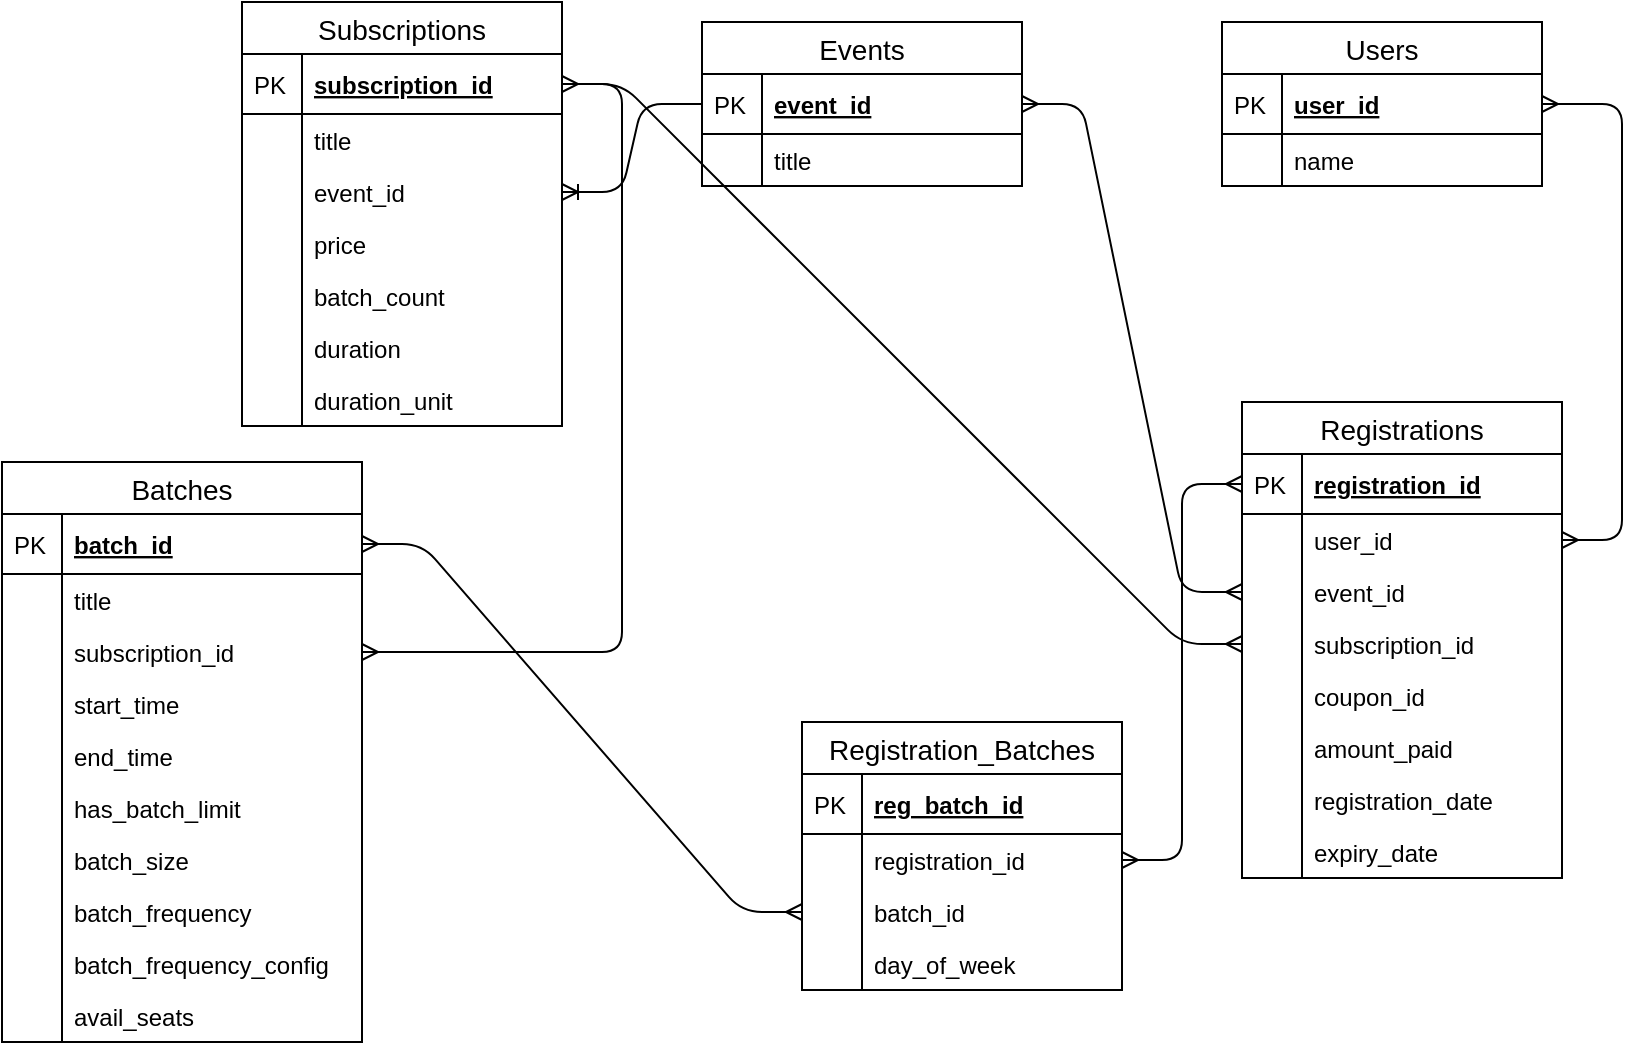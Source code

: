 <mxfile version="13.0.3" type="device"><diagram id="VNx3o8NGWWtW-3iLNyBK" name="Page-1"><mxGraphModel dx="994" dy="468" grid="1" gridSize="10" guides="1" tooltips="1" connect="1" arrows="1" fold="1" page="1" pageScale="1" pageWidth="850" pageHeight="1100" math="0" shadow="0"><root><mxCell id="0"/><mxCell id="1" parent="0"/><mxCell id="lC_91HsrTGLzkvgohwc1-73" value="" style="edgeStyle=entityRelationEdgeStyle;fontSize=12;html=1;endArrow=ERoneToMany;" parent="1" source="lC_91HsrTGLzkvgohwc1-39" target="lC_91HsrTGLzkvgohwc1-63" edge="1"><mxGeometry width="100" height="100" relative="1" as="geometry"><mxPoint x="50" y="70" as="sourcePoint"/><mxPoint x="30" y="290" as="targetPoint"/></mxGeometry></mxCell><mxCell id="lC_91HsrTGLzkvgohwc1-92" value="" style="edgeStyle=entityRelationEdgeStyle;fontSize=12;html=1;endArrow=ERmany;" parent="1" source="lC_91HsrTGLzkvgohwc1-57" target="lC_91HsrTGLzkvgohwc1-89" edge="1"><mxGeometry width="100" height="100" relative="1" as="geometry"><mxPoint x="250" y="321" as="sourcePoint"/><mxPoint x="400" y="300" as="targetPoint"/></mxGeometry></mxCell><mxCell id="lC_91HsrTGLzkvgohwc1-74" value="Batches" style="swimlane;fontStyle=0;childLayout=stackLayout;horizontal=1;startSize=26;horizontalStack=0;resizeParent=1;resizeParentMax=0;resizeLast=0;collapsible=1;marginBottom=0;align=center;fontSize=14;" parent="1" vertex="1"><mxGeometry x="20" y="260" width="180" height="290" as="geometry"/></mxCell><mxCell id="lC_91HsrTGLzkvgohwc1-75" value="batch_id" style="shape=partialRectangle;top=0;left=0;right=0;bottom=1;align=left;verticalAlign=middle;fillColor=none;spacingLeft=34;spacingRight=4;overflow=hidden;rotatable=0;points=[[0,0.5],[1,0.5]];portConstraint=eastwest;dropTarget=0;fontStyle=5;fontSize=12;" parent="lC_91HsrTGLzkvgohwc1-74" vertex="1"><mxGeometry y="26" width="180" height="30" as="geometry"/></mxCell><mxCell id="lC_91HsrTGLzkvgohwc1-76" value="PK" style="shape=partialRectangle;top=0;left=0;bottom=0;fillColor=none;align=left;verticalAlign=middle;spacingLeft=4;spacingRight=4;overflow=hidden;rotatable=0;points=[];portConstraint=eastwest;part=1;fontSize=12;" parent="lC_91HsrTGLzkvgohwc1-75" vertex="1" connectable="0"><mxGeometry width="30" height="30" as="geometry"/></mxCell><mxCell id="lC_91HsrTGLzkvgohwc1-77" value="title" style="shape=partialRectangle;top=0;left=0;right=0;bottom=0;align=left;verticalAlign=top;fillColor=none;spacingLeft=34;spacingRight=4;overflow=hidden;rotatable=0;points=[[0,0.5],[1,0.5]];portConstraint=eastwest;dropTarget=0;fontSize=12;" parent="lC_91HsrTGLzkvgohwc1-74" vertex="1"><mxGeometry y="56" width="180" height="26" as="geometry"/></mxCell><mxCell id="lC_91HsrTGLzkvgohwc1-78" value="" style="shape=partialRectangle;top=0;left=0;bottom=0;fillColor=none;align=left;verticalAlign=top;spacingLeft=4;spacingRight=4;overflow=hidden;rotatable=0;points=[];portConstraint=eastwest;part=1;fontSize=12;" parent="lC_91HsrTGLzkvgohwc1-77" vertex="1" connectable="0"><mxGeometry width="30" height="26" as="geometry"/></mxCell><mxCell id="lC_91HsrTGLzkvgohwc1-89" value="subscription_id" style="shape=partialRectangle;top=0;left=0;right=0;bottom=0;align=left;verticalAlign=top;fillColor=none;spacingLeft=34;spacingRight=4;overflow=hidden;rotatable=0;points=[[0,0.5],[1,0.5]];portConstraint=eastwest;dropTarget=0;fontSize=12;" parent="lC_91HsrTGLzkvgohwc1-74" vertex="1"><mxGeometry y="82" width="180" height="26" as="geometry"/></mxCell><mxCell id="lC_91HsrTGLzkvgohwc1-90" value="" style="shape=partialRectangle;top=0;left=0;bottom=0;fillColor=none;align=left;verticalAlign=top;spacingLeft=4;spacingRight=4;overflow=hidden;rotatable=0;points=[];portConstraint=eastwest;part=1;fontSize=12;" parent="lC_91HsrTGLzkvgohwc1-89" vertex="1" connectable="0"><mxGeometry width="30" height="26" as="geometry"/></mxCell><mxCell id="lC_91HsrTGLzkvgohwc1-81" value="start_time" style="shape=partialRectangle;top=0;left=0;right=0;bottom=0;align=left;verticalAlign=top;fillColor=none;spacingLeft=34;spacingRight=4;overflow=hidden;rotatable=0;points=[[0,0.5],[1,0.5]];portConstraint=eastwest;dropTarget=0;fontSize=12;" parent="lC_91HsrTGLzkvgohwc1-74" vertex="1"><mxGeometry y="108" width="180" height="26" as="geometry"/></mxCell><mxCell id="lC_91HsrTGLzkvgohwc1-82" value="" style="shape=partialRectangle;top=0;left=0;bottom=0;fillColor=none;align=left;verticalAlign=top;spacingLeft=4;spacingRight=4;overflow=hidden;rotatable=0;points=[];portConstraint=eastwest;part=1;fontSize=12;" parent="lC_91HsrTGLzkvgohwc1-81" vertex="1" connectable="0"><mxGeometry width="30" height="26" as="geometry"/></mxCell><mxCell id="lC_91HsrTGLzkvgohwc1-83" value="end_time" style="shape=partialRectangle;top=0;left=0;right=0;bottom=0;align=left;verticalAlign=top;fillColor=none;spacingLeft=34;spacingRight=4;overflow=hidden;rotatable=0;points=[[0,0.5],[1,0.5]];portConstraint=eastwest;dropTarget=0;fontSize=12;" parent="lC_91HsrTGLzkvgohwc1-74" vertex="1"><mxGeometry y="134" width="180" height="26" as="geometry"/></mxCell><mxCell id="lC_91HsrTGLzkvgohwc1-84" value="" style="shape=partialRectangle;top=0;left=0;bottom=0;fillColor=none;align=left;verticalAlign=top;spacingLeft=4;spacingRight=4;overflow=hidden;rotatable=0;points=[];portConstraint=eastwest;part=1;fontSize=12;" parent="lC_91HsrTGLzkvgohwc1-83" vertex="1" connectable="0"><mxGeometry width="30" height="26" as="geometry"/></mxCell><mxCell id="lC_91HsrTGLzkvgohwc1-85" value="has_batch_limit" style="shape=partialRectangle;top=0;left=0;right=0;bottom=0;align=left;verticalAlign=top;fillColor=none;spacingLeft=34;spacingRight=4;overflow=hidden;rotatable=0;points=[[0,0.5],[1,0.5]];portConstraint=eastwest;dropTarget=0;fontSize=12;" parent="lC_91HsrTGLzkvgohwc1-74" vertex="1"><mxGeometry y="160" width="180" height="26" as="geometry"/></mxCell><mxCell id="lC_91HsrTGLzkvgohwc1-86" value="" style="shape=partialRectangle;top=0;left=0;bottom=0;fillColor=none;align=left;verticalAlign=top;spacingLeft=4;spacingRight=4;overflow=hidden;rotatable=0;points=[];portConstraint=eastwest;part=1;fontSize=12;" parent="lC_91HsrTGLzkvgohwc1-85" vertex="1" connectable="0"><mxGeometry width="30" height="26" as="geometry"/></mxCell><mxCell id="lC_91HsrTGLzkvgohwc1-87" value="batch_size" style="shape=partialRectangle;top=0;left=0;right=0;bottom=0;align=left;verticalAlign=top;fillColor=none;spacingLeft=34;spacingRight=4;overflow=hidden;rotatable=0;points=[[0,0.5],[1,0.5]];portConstraint=eastwest;dropTarget=0;fontSize=12;" parent="lC_91HsrTGLzkvgohwc1-74" vertex="1"><mxGeometry y="186" width="180" height="26" as="geometry"/></mxCell><mxCell id="lC_91HsrTGLzkvgohwc1-88" value="" style="shape=partialRectangle;top=0;left=0;bottom=0;fillColor=none;align=left;verticalAlign=top;spacingLeft=4;spacingRight=4;overflow=hidden;rotatable=0;points=[];portConstraint=eastwest;part=1;fontSize=12;" parent="lC_91HsrTGLzkvgohwc1-87" vertex="1" connectable="0"><mxGeometry width="30" height="26" as="geometry"/></mxCell><mxCell id="cnrknC-qqWoiye29wDO5-1" value="batch_frequency" style="shape=partialRectangle;top=0;left=0;right=0;bottom=0;align=left;verticalAlign=top;fillColor=none;spacingLeft=34;spacingRight=4;overflow=hidden;rotatable=0;points=[[0,0.5],[1,0.5]];portConstraint=eastwest;dropTarget=0;fontSize=12;" parent="lC_91HsrTGLzkvgohwc1-74" vertex="1"><mxGeometry y="212" width="180" height="26" as="geometry"/></mxCell><mxCell id="cnrknC-qqWoiye29wDO5-2" value="" style="shape=partialRectangle;top=0;left=0;bottom=0;fillColor=none;align=left;verticalAlign=top;spacingLeft=4;spacingRight=4;overflow=hidden;rotatable=0;points=[];portConstraint=eastwest;part=1;fontSize=12;" parent="cnrknC-qqWoiye29wDO5-1" vertex="1" connectable="0"><mxGeometry width="30" height="26" as="geometry"/></mxCell><mxCell id="cnrknC-qqWoiye29wDO5-3" value="batch_frequency_config" style="shape=partialRectangle;top=0;left=0;right=0;bottom=0;align=left;verticalAlign=top;fillColor=none;spacingLeft=34;spacingRight=4;overflow=hidden;rotatable=0;points=[[0,0.5],[1,0.5]];portConstraint=eastwest;dropTarget=0;fontSize=12;" parent="lC_91HsrTGLzkvgohwc1-74" vertex="1"><mxGeometry y="238" width="180" height="26" as="geometry"/></mxCell><mxCell id="cnrknC-qqWoiye29wDO5-4" value="" style="shape=partialRectangle;top=0;left=0;bottom=0;fillColor=none;align=left;verticalAlign=top;spacingLeft=4;spacingRight=4;overflow=hidden;rotatable=0;points=[];portConstraint=eastwest;part=1;fontSize=12;" parent="cnrknC-qqWoiye29wDO5-3" vertex="1" connectable="0"><mxGeometry width="30" height="26" as="geometry"/></mxCell><mxCell id="cnrknC-qqWoiye29wDO5-7" value="avail_seats" style="shape=partialRectangle;top=0;left=0;right=0;bottom=0;align=left;verticalAlign=top;fillColor=none;spacingLeft=34;spacingRight=4;overflow=hidden;rotatable=0;points=[[0,0.5],[1,0.5]];portConstraint=eastwest;dropTarget=0;fontSize=12;" parent="lC_91HsrTGLzkvgohwc1-74" vertex="1"><mxGeometry y="264" width="180" height="26" as="geometry"/></mxCell><mxCell id="cnrknC-qqWoiye29wDO5-8" value="" style="shape=partialRectangle;top=0;left=0;bottom=0;fillColor=none;align=left;verticalAlign=top;spacingLeft=4;spacingRight=4;overflow=hidden;rotatable=0;points=[];portConstraint=eastwest;part=1;fontSize=12;" parent="cnrknC-qqWoiye29wDO5-7" vertex="1" connectable="0"><mxGeometry width="30" height="26" as="geometry"/></mxCell><mxCell id="lC_91HsrTGLzkvgohwc1-111" value="" style="edgeStyle=entityRelationEdgeStyle;fontSize=12;html=1;endArrow=ERmany;startArrow=ERmany;" parent="1" source="lC_91HsrTGLzkvgohwc1-96" target="lC_91HsrTGLzkvgohwc1-50" edge="1"><mxGeometry width="100" height="100" relative="1" as="geometry"><mxPoint x="320" y="290" as="sourcePoint"/><mxPoint x="420" y="190" as="targetPoint"/></mxGeometry></mxCell><mxCell id="lC_91HsrTGLzkvgohwc1-112" value="" style="edgeStyle=entityRelationEdgeStyle;fontSize=12;html=1;endArrow=ERmany;startArrow=ERmany;" parent="1" source="lC_91HsrTGLzkvgohwc1-98" target="lC_91HsrTGLzkvgohwc1-39" edge="1"><mxGeometry width="100" height="100" relative="1" as="geometry"><mxPoint x="680" y="239" as="sourcePoint"/><mxPoint x="640" y="91" as="targetPoint"/></mxGeometry></mxCell><mxCell id="lC_91HsrTGLzkvgohwc1-113" value="" style="edgeStyle=entityRelationEdgeStyle;fontSize=12;html=1;endArrow=ERmany;startArrow=ERmany;" parent="1" source="lC_91HsrTGLzkvgohwc1-100" target="lC_91HsrTGLzkvgohwc1-57" edge="1"><mxGeometry width="100" height="100" relative="1" as="geometry"><mxPoint x="520" y="265" as="sourcePoint"/><mxPoint x="310" y="81" as="targetPoint"/></mxGeometry></mxCell><mxCell id="lC_91HsrTGLzkvgohwc1-129" value="" style="edgeStyle=entityRelationEdgeStyle;fontSize=12;html=1;endArrow=ERmany;startArrow=ERmany;" parent="1" source="lC_91HsrTGLzkvgohwc1-119" target="lC_91HsrTGLzkvgohwc1-94" edge="1"><mxGeometry width="100" height="100" relative="1" as="geometry"><mxPoint x="520" y="291" as="sourcePoint"/><mxPoint x="390" y="221" as="targetPoint"/></mxGeometry></mxCell><mxCell id="lC_91HsrTGLzkvgohwc1-130" value="" style="edgeStyle=entityRelationEdgeStyle;fontSize=12;html=1;endArrow=ERmany;startArrow=ERmany;" parent="1" source="lC_91HsrTGLzkvgohwc1-121" target="lC_91HsrTGLzkvgohwc1-75" edge="1"><mxGeometry width="100" height="100" relative="1" as="geometry"><mxPoint x="450" y="521" as="sourcePoint"/><mxPoint x="520" y="211" as="targetPoint"/></mxGeometry></mxCell><mxCell id="lC_91HsrTGLzkvgohwc1-56" value="Subscriptions" style="swimlane;fontStyle=0;childLayout=stackLayout;horizontal=1;startSize=26;horizontalStack=0;resizeParent=1;resizeParentMax=0;resizeLast=0;collapsible=1;marginBottom=0;align=center;fontSize=14;" parent="1" vertex="1"><mxGeometry x="140" y="30" width="160" height="212" as="geometry"/></mxCell><mxCell id="lC_91HsrTGLzkvgohwc1-57" value="subscription_id" style="shape=partialRectangle;top=0;left=0;right=0;bottom=1;align=left;verticalAlign=middle;fillColor=none;spacingLeft=34;spacingRight=4;overflow=hidden;rotatable=0;points=[[0,0.5],[1,0.5]];portConstraint=eastwest;dropTarget=0;fontStyle=5;fontSize=12;" parent="lC_91HsrTGLzkvgohwc1-56" vertex="1"><mxGeometry y="26" width="160" height="30" as="geometry"/></mxCell><mxCell id="lC_91HsrTGLzkvgohwc1-58" value="PK" style="shape=partialRectangle;top=0;left=0;bottom=0;fillColor=none;align=left;verticalAlign=middle;spacingLeft=4;spacingRight=4;overflow=hidden;rotatable=0;points=[];portConstraint=eastwest;part=1;fontSize=12;" parent="lC_91HsrTGLzkvgohwc1-57" vertex="1" connectable="0"><mxGeometry width="30" height="30" as="geometry"/></mxCell><mxCell id="lC_91HsrTGLzkvgohwc1-59" value="title" style="shape=partialRectangle;top=0;left=0;right=0;bottom=0;align=left;verticalAlign=top;fillColor=none;spacingLeft=34;spacingRight=4;overflow=hidden;rotatable=0;points=[[0,0.5],[1,0.5]];portConstraint=eastwest;dropTarget=0;fontSize=12;" parent="lC_91HsrTGLzkvgohwc1-56" vertex="1"><mxGeometry y="56" width="160" height="26" as="geometry"/></mxCell><mxCell id="lC_91HsrTGLzkvgohwc1-60" value="" style="shape=partialRectangle;top=0;left=0;bottom=0;fillColor=none;align=left;verticalAlign=top;spacingLeft=4;spacingRight=4;overflow=hidden;rotatable=0;points=[];portConstraint=eastwest;part=1;fontSize=12;" parent="lC_91HsrTGLzkvgohwc1-59" vertex="1" connectable="0"><mxGeometry width="30" height="26" as="geometry"/></mxCell><mxCell id="lC_91HsrTGLzkvgohwc1-63" value="event_id" style="shape=partialRectangle;top=0;left=0;right=0;bottom=0;align=left;verticalAlign=top;fillColor=none;spacingLeft=34;spacingRight=4;overflow=hidden;rotatable=0;points=[[0,0.5],[1,0.5]];portConstraint=eastwest;dropTarget=0;fontSize=12;" parent="lC_91HsrTGLzkvgohwc1-56" vertex="1"><mxGeometry y="82" width="160" height="26" as="geometry"/></mxCell><mxCell id="lC_91HsrTGLzkvgohwc1-64" value="" style="shape=partialRectangle;top=0;left=0;bottom=0;fillColor=none;align=left;verticalAlign=top;spacingLeft=4;spacingRight=4;overflow=hidden;rotatable=0;points=[];portConstraint=eastwest;part=1;fontSize=12;" parent="lC_91HsrTGLzkvgohwc1-63" vertex="1" connectable="0"><mxGeometry width="30" height="26" as="geometry"/></mxCell><mxCell id="lC_91HsrTGLzkvgohwc1-65" value="price" style="shape=partialRectangle;top=0;left=0;right=0;bottom=0;align=left;verticalAlign=top;fillColor=none;spacingLeft=34;spacingRight=4;overflow=hidden;rotatable=0;points=[[0,0.5],[1,0.5]];portConstraint=eastwest;dropTarget=0;fontSize=12;" parent="lC_91HsrTGLzkvgohwc1-56" vertex="1"><mxGeometry y="108" width="160" height="26" as="geometry"/></mxCell><mxCell id="lC_91HsrTGLzkvgohwc1-66" value="" style="shape=partialRectangle;top=0;left=0;bottom=0;fillColor=none;align=left;verticalAlign=top;spacingLeft=4;spacingRight=4;overflow=hidden;rotatable=0;points=[];portConstraint=eastwest;part=1;fontSize=12;" parent="lC_91HsrTGLzkvgohwc1-65" vertex="1" connectable="0"><mxGeometry width="30" height="26" as="geometry"/></mxCell><mxCell id="lC_91HsrTGLzkvgohwc1-67" value="batch_count" style="shape=partialRectangle;top=0;left=0;right=0;bottom=0;align=left;verticalAlign=top;fillColor=none;spacingLeft=34;spacingRight=4;overflow=hidden;rotatable=0;points=[[0,0.5],[1,0.5]];portConstraint=eastwest;dropTarget=0;fontSize=12;" parent="lC_91HsrTGLzkvgohwc1-56" vertex="1"><mxGeometry y="134" width="160" height="26" as="geometry"/></mxCell><mxCell id="lC_91HsrTGLzkvgohwc1-68" value="" style="shape=partialRectangle;top=0;left=0;bottom=0;fillColor=none;align=left;verticalAlign=top;spacingLeft=4;spacingRight=4;overflow=hidden;rotatable=0;points=[];portConstraint=eastwest;part=1;fontSize=12;" parent="lC_91HsrTGLzkvgohwc1-67" vertex="1" connectable="0"><mxGeometry width="30" height="26" as="geometry"/></mxCell><mxCell id="lC_91HsrTGLzkvgohwc1-69" value="duration" style="shape=partialRectangle;top=0;left=0;right=0;bottom=0;align=left;verticalAlign=top;fillColor=none;spacingLeft=34;spacingRight=4;overflow=hidden;rotatable=0;points=[[0,0.5],[1,0.5]];portConstraint=eastwest;dropTarget=0;fontSize=12;" parent="lC_91HsrTGLzkvgohwc1-56" vertex="1"><mxGeometry y="160" width="160" height="26" as="geometry"/></mxCell><mxCell id="lC_91HsrTGLzkvgohwc1-70" value="" style="shape=partialRectangle;top=0;left=0;bottom=0;fillColor=none;align=left;verticalAlign=top;spacingLeft=4;spacingRight=4;overflow=hidden;rotatable=0;points=[];portConstraint=eastwest;part=1;fontSize=12;" parent="lC_91HsrTGLzkvgohwc1-69" vertex="1" connectable="0"><mxGeometry width="30" height="26" as="geometry"/></mxCell><mxCell id="lC_91HsrTGLzkvgohwc1-71" value="duration_unit" style="shape=partialRectangle;top=0;left=0;right=0;bottom=0;align=left;verticalAlign=top;fillColor=none;spacingLeft=34;spacingRight=4;overflow=hidden;rotatable=0;points=[[0,0.5],[1,0.5]];portConstraint=eastwest;dropTarget=0;fontSize=12;" parent="lC_91HsrTGLzkvgohwc1-56" vertex="1"><mxGeometry y="186" width="160" height="26" as="geometry"/></mxCell><mxCell id="lC_91HsrTGLzkvgohwc1-72" value="" style="shape=partialRectangle;top=0;left=0;bottom=0;fillColor=none;align=left;verticalAlign=top;spacingLeft=4;spacingRight=4;overflow=hidden;rotatable=0;points=[];portConstraint=eastwest;part=1;fontSize=12;" parent="lC_91HsrTGLzkvgohwc1-71" vertex="1" connectable="0"><mxGeometry width="30" height="26" as="geometry"/></mxCell><mxCell id="lC_91HsrTGLzkvgohwc1-38" value="Events" style="swimlane;fontStyle=0;childLayout=stackLayout;horizontal=1;startSize=26;horizontalStack=0;resizeParent=1;resizeParentMax=0;resizeLast=0;collapsible=1;marginBottom=0;align=center;fontSize=14;" parent="1" vertex="1"><mxGeometry x="370" y="40" width="160" height="82" as="geometry"/></mxCell><mxCell id="lC_91HsrTGLzkvgohwc1-39" value="event_id" style="shape=partialRectangle;top=0;left=0;right=0;bottom=1;align=left;verticalAlign=middle;fillColor=none;spacingLeft=34;spacingRight=4;overflow=hidden;rotatable=0;points=[[0,0.5],[1,0.5]];portConstraint=eastwest;dropTarget=0;fontStyle=5;fontSize=12;" parent="lC_91HsrTGLzkvgohwc1-38" vertex="1"><mxGeometry y="26" width="160" height="30" as="geometry"/></mxCell><mxCell id="lC_91HsrTGLzkvgohwc1-40" value="PK" style="shape=partialRectangle;top=0;left=0;bottom=0;fillColor=none;align=left;verticalAlign=middle;spacingLeft=4;spacingRight=4;overflow=hidden;rotatable=0;points=[];portConstraint=eastwest;part=1;fontSize=12;" parent="lC_91HsrTGLzkvgohwc1-39" vertex="1" connectable="0"><mxGeometry width="30" height="30" as="geometry"/></mxCell><mxCell id="lC_91HsrTGLzkvgohwc1-41" value="title" style="shape=partialRectangle;top=0;left=0;right=0;bottom=0;align=left;verticalAlign=top;fillColor=none;spacingLeft=34;spacingRight=4;overflow=hidden;rotatable=0;points=[[0,0.5],[1,0.5]];portConstraint=eastwest;dropTarget=0;fontSize=12;" parent="lC_91HsrTGLzkvgohwc1-38" vertex="1"><mxGeometry y="56" width="160" height="26" as="geometry"/></mxCell><mxCell id="lC_91HsrTGLzkvgohwc1-42" value="" style="shape=partialRectangle;top=0;left=0;bottom=0;fillColor=none;align=left;verticalAlign=top;spacingLeft=4;spacingRight=4;overflow=hidden;rotatable=0;points=[];portConstraint=eastwest;part=1;fontSize=12;" parent="lC_91HsrTGLzkvgohwc1-41" vertex="1" connectable="0"><mxGeometry width="30" height="26" as="geometry"/></mxCell><mxCell id="lC_91HsrTGLzkvgohwc1-49" value="Users" style="swimlane;fontStyle=0;childLayout=stackLayout;horizontal=1;startSize=26;horizontalStack=0;resizeParent=1;resizeParentMax=0;resizeLast=0;collapsible=1;marginBottom=0;align=center;fontSize=14;" parent="1" vertex="1"><mxGeometry x="630" y="40" width="160" height="82" as="geometry"/></mxCell><mxCell id="lC_91HsrTGLzkvgohwc1-50" value="user_id" style="shape=partialRectangle;top=0;left=0;right=0;bottom=1;align=left;verticalAlign=middle;fillColor=none;spacingLeft=34;spacingRight=4;overflow=hidden;rotatable=0;points=[[0,0.5],[1,0.5]];portConstraint=eastwest;dropTarget=0;fontStyle=5;fontSize=12;" parent="lC_91HsrTGLzkvgohwc1-49" vertex="1"><mxGeometry y="26" width="160" height="30" as="geometry"/></mxCell><mxCell id="lC_91HsrTGLzkvgohwc1-51" value="PK" style="shape=partialRectangle;top=0;left=0;bottom=0;fillColor=none;align=left;verticalAlign=middle;spacingLeft=4;spacingRight=4;overflow=hidden;rotatable=0;points=[];portConstraint=eastwest;part=1;fontSize=12;" parent="lC_91HsrTGLzkvgohwc1-50" vertex="1" connectable="0"><mxGeometry width="30" height="30" as="geometry"/></mxCell><mxCell id="lC_91HsrTGLzkvgohwc1-52" value="name" style="shape=partialRectangle;top=0;left=0;right=0;bottom=0;align=left;verticalAlign=top;fillColor=none;spacingLeft=34;spacingRight=4;overflow=hidden;rotatable=0;points=[[0,0.5],[1,0.5]];portConstraint=eastwest;dropTarget=0;fontSize=12;" parent="lC_91HsrTGLzkvgohwc1-49" vertex="1"><mxGeometry y="56" width="160" height="26" as="geometry"/></mxCell><mxCell id="lC_91HsrTGLzkvgohwc1-53" value="" style="shape=partialRectangle;top=0;left=0;bottom=0;fillColor=none;align=left;verticalAlign=top;spacingLeft=4;spacingRight=4;overflow=hidden;rotatable=0;points=[];portConstraint=eastwest;part=1;fontSize=12;" parent="lC_91HsrTGLzkvgohwc1-52" vertex="1" connectable="0"><mxGeometry width="30" height="26" as="geometry"/></mxCell><mxCell id="lC_91HsrTGLzkvgohwc1-93" value="Registrations" style="swimlane;fontStyle=0;childLayout=stackLayout;horizontal=1;startSize=26;horizontalStack=0;resizeParent=1;resizeParentMax=0;resizeLast=0;collapsible=1;marginBottom=0;align=center;fontSize=14;" parent="1" vertex="1"><mxGeometry x="640" y="230" width="160" height="238" as="geometry"/></mxCell><mxCell id="lC_91HsrTGLzkvgohwc1-94" value="registration_id" style="shape=partialRectangle;top=0;left=0;right=0;bottom=1;align=left;verticalAlign=middle;fillColor=none;spacingLeft=34;spacingRight=4;overflow=hidden;rotatable=0;points=[[0,0.5],[1,0.5]];portConstraint=eastwest;dropTarget=0;fontStyle=5;fontSize=12;" parent="lC_91HsrTGLzkvgohwc1-93" vertex="1"><mxGeometry y="26" width="160" height="30" as="geometry"/></mxCell><mxCell id="lC_91HsrTGLzkvgohwc1-95" value="PK" style="shape=partialRectangle;top=0;left=0;bottom=0;fillColor=none;align=left;verticalAlign=middle;spacingLeft=4;spacingRight=4;overflow=hidden;rotatable=0;points=[];portConstraint=eastwest;part=1;fontSize=12;" parent="lC_91HsrTGLzkvgohwc1-94" vertex="1" connectable="0"><mxGeometry width="30" height="30" as="geometry"/></mxCell><mxCell id="lC_91HsrTGLzkvgohwc1-96" value="user_id" style="shape=partialRectangle;top=0;left=0;right=0;bottom=0;align=left;verticalAlign=top;fillColor=none;spacingLeft=34;spacingRight=4;overflow=hidden;rotatable=0;points=[[0,0.5],[1,0.5]];portConstraint=eastwest;dropTarget=0;fontSize=12;" parent="lC_91HsrTGLzkvgohwc1-93" vertex="1"><mxGeometry y="56" width="160" height="26" as="geometry"/></mxCell><mxCell id="lC_91HsrTGLzkvgohwc1-97" value="" style="shape=partialRectangle;top=0;left=0;bottom=0;fillColor=none;align=left;verticalAlign=top;spacingLeft=4;spacingRight=4;overflow=hidden;rotatable=0;points=[];portConstraint=eastwest;part=1;fontSize=12;" parent="lC_91HsrTGLzkvgohwc1-96" vertex="1" connectable="0"><mxGeometry width="30" height="26" as="geometry"/></mxCell><mxCell id="lC_91HsrTGLzkvgohwc1-98" value="event_id&#10;" style="shape=partialRectangle;top=0;left=0;right=0;bottom=0;align=left;verticalAlign=top;fillColor=none;spacingLeft=34;spacingRight=4;overflow=hidden;rotatable=0;points=[[0,0.5],[1,0.5]];portConstraint=eastwest;dropTarget=0;fontSize=12;" parent="lC_91HsrTGLzkvgohwc1-93" vertex="1"><mxGeometry y="82" width="160" height="26" as="geometry"/></mxCell><mxCell id="lC_91HsrTGLzkvgohwc1-99" value="" style="shape=partialRectangle;top=0;left=0;bottom=0;fillColor=none;align=left;verticalAlign=top;spacingLeft=4;spacingRight=4;overflow=hidden;rotatable=0;points=[];portConstraint=eastwest;part=1;fontSize=12;" parent="lC_91HsrTGLzkvgohwc1-98" vertex="1" connectable="0"><mxGeometry width="30" height="26" as="geometry"/></mxCell><mxCell id="lC_91HsrTGLzkvgohwc1-100" value="subscription_id" style="shape=partialRectangle;top=0;left=0;right=0;bottom=0;align=left;verticalAlign=top;fillColor=none;spacingLeft=34;spacingRight=4;overflow=hidden;rotatable=0;points=[[0,0.5],[1,0.5]];portConstraint=eastwest;dropTarget=0;fontSize=12;" parent="lC_91HsrTGLzkvgohwc1-93" vertex="1"><mxGeometry y="108" width="160" height="26" as="geometry"/></mxCell><mxCell id="lC_91HsrTGLzkvgohwc1-101" value="" style="shape=partialRectangle;top=0;left=0;bottom=0;fillColor=none;align=left;verticalAlign=top;spacingLeft=4;spacingRight=4;overflow=hidden;rotatable=0;points=[];portConstraint=eastwest;part=1;fontSize=12;" parent="lC_91HsrTGLzkvgohwc1-100" vertex="1" connectable="0"><mxGeometry width="30" height="26" as="geometry"/></mxCell><mxCell id="lC_91HsrTGLzkvgohwc1-102" value="coupon_id" style="shape=partialRectangle;top=0;left=0;right=0;bottom=0;align=left;verticalAlign=top;fillColor=none;spacingLeft=34;spacingRight=4;overflow=hidden;rotatable=0;points=[[0,0.5],[1,0.5]];portConstraint=eastwest;dropTarget=0;fontSize=12;" parent="lC_91HsrTGLzkvgohwc1-93" vertex="1"><mxGeometry y="134" width="160" height="26" as="geometry"/></mxCell><mxCell id="lC_91HsrTGLzkvgohwc1-103" value="" style="shape=partialRectangle;top=0;left=0;bottom=0;fillColor=none;align=left;verticalAlign=top;spacingLeft=4;spacingRight=4;overflow=hidden;rotatable=0;points=[];portConstraint=eastwest;part=1;fontSize=12;" parent="lC_91HsrTGLzkvgohwc1-102" vertex="1" connectable="0"><mxGeometry width="30" height="26" as="geometry"/></mxCell><mxCell id="lC_91HsrTGLzkvgohwc1-104" value="amount_paid" style="shape=partialRectangle;top=0;left=0;right=0;bottom=0;align=left;verticalAlign=top;fillColor=none;spacingLeft=34;spacingRight=4;overflow=hidden;rotatable=0;points=[[0,0.5],[1,0.5]];portConstraint=eastwest;dropTarget=0;fontSize=12;" parent="lC_91HsrTGLzkvgohwc1-93" vertex="1"><mxGeometry y="160" width="160" height="26" as="geometry"/></mxCell><mxCell id="lC_91HsrTGLzkvgohwc1-105" value="" style="shape=partialRectangle;top=0;left=0;bottom=0;fillColor=none;align=left;verticalAlign=top;spacingLeft=4;spacingRight=4;overflow=hidden;rotatable=0;points=[];portConstraint=eastwest;part=1;fontSize=12;" parent="lC_91HsrTGLzkvgohwc1-104" vertex="1" connectable="0"><mxGeometry width="30" height="26" as="geometry"/></mxCell><mxCell id="lC_91HsrTGLzkvgohwc1-106" value="registration_date" style="shape=partialRectangle;top=0;left=0;right=0;bottom=0;align=left;verticalAlign=top;fillColor=none;spacingLeft=34;spacingRight=4;overflow=hidden;rotatable=0;points=[[0,0.5],[1,0.5]];portConstraint=eastwest;dropTarget=0;fontSize=12;" parent="lC_91HsrTGLzkvgohwc1-93" vertex="1"><mxGeometry y="186" width="160" height="26" as="geometry"/></mxCell><mxCell id="lC_91HsrTGLzkvgohwc1-107" value="" style="shape=partialRectangle;top=0;left=0;bottom=0;fillColor=none;align=left;verticalAlign=top;spacingLeft=4;spacingRight=4;overflow=hidden;rotatable=0;points=[];portConstraint=eastwest;part=1;fontSize=12;" parent="lC_91HsrTGLzkvgohwc1-106" vertex="1" connectable="0"><mxGeometry width="30" height="26" as="geometry"/></mxCell><mxCell id="cnrknC-qqWoiye29wDO5-9" value="expiry_date" style="shape=partialRectangle;top=0;left=0;right=0;bottom=0;align=left;verticalAlign=top;fillColor=none;spacingLeft=34;spacingRight=4;overflow=hidden;rotatable=0;points=[[0,0.5],[1,0.5]];portConstraint=eastwest;dropTarget=0;fontSize=12;" parent="lC_91HsrTGLzkvgohwc1-93" vertex="1"><mxGeometry y="212" width="160" height="26" as="geometry"/></mxCell><mxCell id="cnrknC-qqWoiye29wDO5-10" value="" style="shape=partialRectangle;top=0;left=0;bottom=0;fillColor=none;align=left;verticalAlign=top;spacingLeft=4;spacingRight=4;overflow=hidden;rotatable=0;points=[];portConstraint=eastwest;part=1;fontSize=12;" parent="cnrknC-qqWoiye29wDO5-9" vertex="1" connectable="0"><mxGeometry width="30" height="26" as="geometry"/></mxCell><mxCell id="lC_91HsrTGLzkvgohwc1-114" value="Registration_Batches" style="swimlane;fontStyle=0;childLayout=stackLayout;horizontal=1;startSize=26;horizontalStack=0;resizeParent=1;resizeParentMax=0;resizeLast=0;collapsible=1;marginBottom=0;align=center;fontSize=14;" parent="1" vertex="1"><mxGeometry x="420" y="390" width="160" height="134" as="geometry"/></mxCell><mxCell id="lC_91HsrTGLzkvgohwc1-115" value="reg_batch_id" style="shape=partialRectangle;top=0;left=0;right=0;bottom=1;align=left;verticalAlign=middle;fillColor=none;spacingLeft=34;spacingRight=4;overflow=hidden;rotatable=0;points=[[0,0.5],[1,0.5]];portConstraint=eastwest;dropTarget=0;fontStyle=5;fontSize=12;" parent="lC_91HsrTGLzkvgohwc1-114" vertex="1"><mxGeometry y="26" width="160" height="30" as="geometry"/></mxCell><mxCell id="lC_91HsrTGLzkvgohwc1-116" value="PK" style="shape=partialRectangle;top=0;left=0;bottom=0;fillColor=none;align=left;verticalAlign=middle;spacingLeft=4;spacingRight=4;overflow=hidden;rotatable=0;points=[];portConstraint=eastwest;part=1;fontSize=12;" parent="lC_91HsrTGLzkvgohwc1-115" vertex="1" connectable="0"><mxGeometry width="30" height="30" as="geometry"/></mxCell><mxCell id="lC_91HsrTGLzkvgohwc1-119" value="registration_id&#10;" style="shape=partialRectangle;top=0;left=0;right=0;bottom=0;align=left;verticalAlign=top;fillColor=none;spacingLeft=34;spacingRight=4;overflow=hidden;rotatable=0;points=[[0,0.5],[1,0.5]];portConstraint=eastwest;dropTarget=0;fontSize=12;" parent="lC_91HsrTGLzkvgohwc1-114" vertex="1"><mxGeometry y="56" width="160" height="26" as="geometry"/></mxCell><mxCell id="lC_91HsrTGLzkvgohwc1-120" value="" style="shape=partialRectangle;top=0;left=0;bottom=0;fillColor=none;align=left;verticalAlign=top;spacingLeft=4;spacingRight=4;overflow=hidden;rotatable=0;points=[];portConstraint=eastwest;part=1;fontSize=12;" parent="lC_91HsrTGLzkvgohwc1-119" vertex="1" connectable="0"><mxGeometry width="30" height="26" as="geometry"/></mxCell><mxCell id="lC_91HsrTGLzkvgohwc1-121" value="batch_id" style="shape=partialRectangle;top=0;left=0;right=0;bottom=0;align=left;verticalAlign=top;fillColor=none;spacingLeft=34;spacingRight=4;overflow=hidden;rotatable=0;points=[[0,0.5],[1,0.5]];portConstraint=eastwest;dropTarget=0;fontSize=12;" parent="lC_91HsrTGLzkvgohwc1-114" vertex="1"><mxGeometry y="82" width="160" height="26" as="geometry"/></mxCell><mxCell id="lC_91HsrTGLzkvgohwc1-122" value="" style="shape=partialRectangle;top=0;left=0;bottom=0;fillColor=none;align=left;verticalAlign=top;spacingLeft=4;spacingRight=4;overflow=hidden;rotatable=0;points=[];portConstraint=eastwest;part=1;fontSize=12;" parent="lC_91HsrTGLzkvgohwc1-121" vertex="1" connectable="0"><mxGeometry width="30" height="26" as="geometry"/></mxCell><mxCell id="cnrknC-qqWoiye29wDO5-5" value="day_of_week" style="shape=partialRectangle;top=0;left=0;right=0;bottom=0;align=left;verticalAlign=top;fillColor=none;spacingLeft=34;spacingRight=4;overflow=hidden;rotatable=0;points=[[0,0.5],[1,0.5]];portConstraint=eastwest;dropTarget=0;fontSize=12;" parent="lC_91HsrTGLzkvgohwc1-114" vertex="1"><mxGeometry y="108" width="160" height="26" as="geometry"/></mxCell><mxCell id="cnrknC-qqWoiye29wDO5-6" value="" style="shape=partialRectangle;top=0;left=0;bottom=0;fillColor=none;align=left;verticalAlign=top;spacingLeft=4;spacingRight=4;overflow=hidden;rotatable=0;points=[];portConstraint=eastwest;part=1;fontSize=12;" parent="cnrknC-qqWoiye29wDO5-5" vertex="1" connectable="0"><mxGeometry width="30" height="26" as="geometry"/></mxCell></root></mxGraphModel></diagram></mxfile>